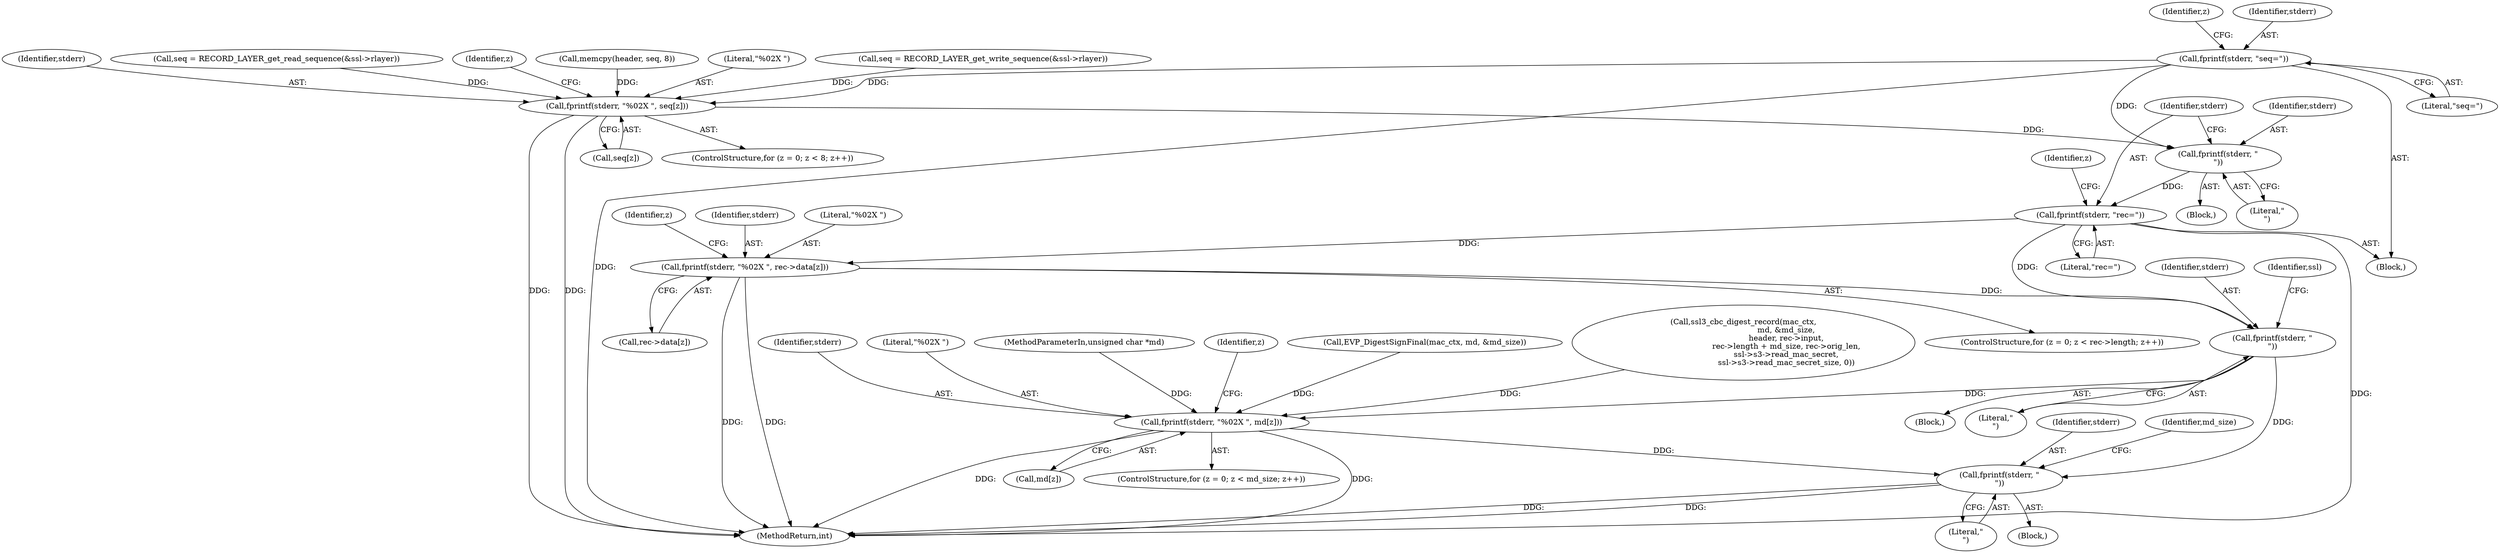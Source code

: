 digraph "0_openssl_4ad93618d26a3ea23d36ad5498ff4f59eff3a4d2_3@API" {
"1000408" [label="(Call,fprintf(stderr, \"seq=\"))"];
"1000422" [label="(Call,fprintf(stderr, \"%02X \", seq[z]))"];
"1000428" [label="(Call,fprintf(stderr, \"\n\"))"];
"1000431" [label="(Call,fprintf(stderr, \"rec=\"))"];
"1000447" [label="(Call,fprintf(stderr, \"%02X \", rec->data[z]))"];
"1000455" [label="(Call,fprintf(stderr, \"\n\"))"];
"1000495" [label="(Call,fprintf(stderr, \"%02X \", md[z]))"];
"1000501" [label="(Call,fprintf(stderr, \"\n\"))"];
"1000430" [label="(Literal,\"\n\")"];
"1000506" [label="(MethodReturn,int)"];
"1000433" [label="(Literal,\"rec=\")"];
"1000411" [label="(Block,)"];
"1000423" [label="(Identifier,stderr)"];
"1000456" [label="(Identifier,stderr)"];
"1000432" [label="(Identifier,stderr)"];
"1000502" [label="(Identifier,stderr)"];
"1000505" [label="(Identifier,md_size)"];
"1000496" [label="(Identifier,stderr)"];
"1000152" [label="(Call,seq = RECORD_LAYER_get_read_sequence(&ssl->rlayer))"];
"1000497" [label="(Literal,\"%02X \")"];
"1000106" [label="(MethodParameterIn,unsigned char *md)"];
"1000447" [label="(Call,fprintf(stderr, \"%02X \", rec->data[z]))"];
"1000434" [label="(Block,)"];
"1000431" [label="(Call,fprintf(stderr, \"rec=\"))"];
"1000410" [label="(Literal,\"seq=\")"];
"1000425" [label="(Call,seq[z])"];
"1000457" [label="(Literal,\"\n\")"];
"1000494" [label="(Identifier,z)"];
"1000436" [label="(ControlStructure,for (z = 0; z < rec->length; z++))"];
"1000408" [label="(Call,fprintf(stderr, \"seq=\"))"];
"1000446" [label="(Identifier,z)"];
"1000484" [label="(Block,)"];
"1000421" [label="(Identifier,z)"];
"1000438" [label="(Identifier,z)"];
"1000498" [label="(Call,md[z])"];
"1000415" [label="(Identifier,z)"];
"1000461" [label="(Identifier,ssl)"];
"1000363" [label="(Call,EVP_DigestSignFinal(mac_ctx, md, &md_size))"];
"1000305" [label="(Call,ssl3_cbc_digest_record(mac_ctx,\n                                   md, &md_size,\n                                   header, rec->input,\n                                   rec->length + md_size, rec->orig_len,\n                                   ssl->s3->read_mac_secret,\n                                   ssl->s3->read_mac_secret_size, 0))"];
"1000422" [label="(Call,fprintf(stderr, \"%02X \", seq[z]))"];
"1000455" [label="(Call,fprintf(stderr, \"\n\"))"];
"1000448" [label="(Identifier,stderr)"];
"1000495" [label="(Call,fprintf(stderr, \"%02X \", md[z]))"];
"1000428" [label="(Call,fprintf(stderr, \"\n\"))"];
"1000449" [label="(Literal,\"%02X \")"];
"1000503" [label="(Literal,\"\n\")"];
"1000429" [label="(Identifier,stderr)"];
"1000486" [label="(ControlStructure,for (z = 0; z < md_size; z++))"];
"1000236" [label="(Call,memcpy(header, seq, 8))"];
"1000108" [label="(Block,)"];
"1000501" [label="(Call,fprintf(stderr, \"\n\"))"];
"1000424" [label="(Literal,\"%02X \")"];
"1000409" [label="(Identifier,stderr)"];
"1000450" [label="(Call,rec->data[z])"];
"1000138" [label="(Call,seq = RECORD_LAYER_get_write_sequence(&ssl->rlayer))"];
"1000413" [label="(ControlStructure,for (z = 0; z < 8; z++))"];
"1000408" -> "1000108"  [label="AST: "];
"1000408" -> "1000410"  [label="CFG: "];
"1000409" -> "1000408"  [label="AST: "];
"1000410" -> "1000408"  [label="AST: "];
"1000415" -> "1000408"  [label="CFG: "];
"1000408" -> "1000506"  [label="DDG: "];
"1000408" -> "1000422"  [label="DDG: "];
"1000408" -> "1000428"  [label="DDG: "];
"1000422" -> "1000413"  [label="AST: "];
"1000422" -> "1000425"  [label="CFG: "];
"1000423" -> "1000422"  [label="AST: "];
"1000424" -> "1000422"  [label="AST: "];
"1000425" -> "1000422"  [label="AST: "];
"1000421" -> "1000422"  [label="CFG: "];
"1000422" -> "1000506"  [label="DDG: "];
"1000422" -> "1000506"  [label="DDG: "];
"1000236" -> "1000422"  [label="DDG: "];
"1000138" -> "1000422"  [label="DDG: "];
"1000152" -> "1000422"  [label="DDG: "];
"1000422" -> "1000428"  [label="DDG: "];
"1000428" -> "1000411"  [label="AST: "];
"1000428" -> "1000430"  [label="CFG: "];
"1000429" -> "1000428"  [label="AST: "];
"1000430" -> "1000428"  [label="AST: "];
"1000432" -> "1000428"  [label="CFG: "];
"1000428" -> "1000431"  [label="DDG: "];
"1000431" -> "1000108"  [label="AST: "];
"1000431" -> "1000433"  [label="CFG: "];
"1000432" -> "1000431"  [label="AST: "];
"1000433" -> "1000431"  [label="AST: "];
"1000438" -> "1000431"  [label="CFG: "];
"1000431" -> "1000506"  [label="DDG: "];
"1000431" -> "1000447"  [label="DDG: "];
"1000431" -> "1000455"  [label="DDG: "];
"1000447" -> "1000436"  [label="AST: "];
"1000447" -> "1000450"  [label="CFG: "];
"1000448" -> "1000447"  [label="AST: "];
"1000449" -> "1000447"  [label="AST: "];
"1000450" -> "1000447"  [label="AST: "];
"1000446" -> "1000447"  [label="CFG: "];
"1000447" -> "1000506"  [label="DDG: "];
"1000447" -> "1000506"  [label="DDG: "];
"1000447" -> "1000455"  [label="DDG: "];
"1000455" -> "1000434"  [label="AST: "];
"1000455" -> "1000457"  [label="CFG: "];
"1000456" -> "1000455"  [label="AST: "];
"1000457" -> "1000455"  [label="AST: "];
"1000461" -> "1000455"  [label="CFG: "];
"1000455" -> "1000495"  [label="DDG: "];
"1000455" -> "1000501"  [label="DDG: "];
"1000495" -> "1000486"  [label="AST: "];
"1000495" -> "1000498"  [label="CFG: "];
"1000496" -> "1000495"  [label="AST: "];
"1000497" -> "1000495"  [label="AST: "];
"1000498" -> "1000495"  [label="AST: "];
"1000494" -> "1000495"  [label="CFG: "];
"1000495" -> "1000506"  [label="DDG: "];
"1000495" -> "1000506"  [label="DDG: "];
"1000363" -> "1000495"  [label="DDG: "];
"1000305" -> "1000495"  [label="DDG: "];
"1000106" -> "1000495"  [label="DDG: "];
"1000495" -> "1000501"  [label="DDG: "];
"1000501" -> "1000484"  [label="AST: "];
"1000501" -> "1000503"  [label="CFG: "];
"1000502" -> "1000501"  [label="AST: "];
"1000503" -> "1000501"  [label="AST: "];
"1000505" -> "1000501"  [label="CFG: "];
"1000501" -> "1000506"  [label="DDG: "];
"1000501" -> "1000506"  [label="DDG: "];
}

